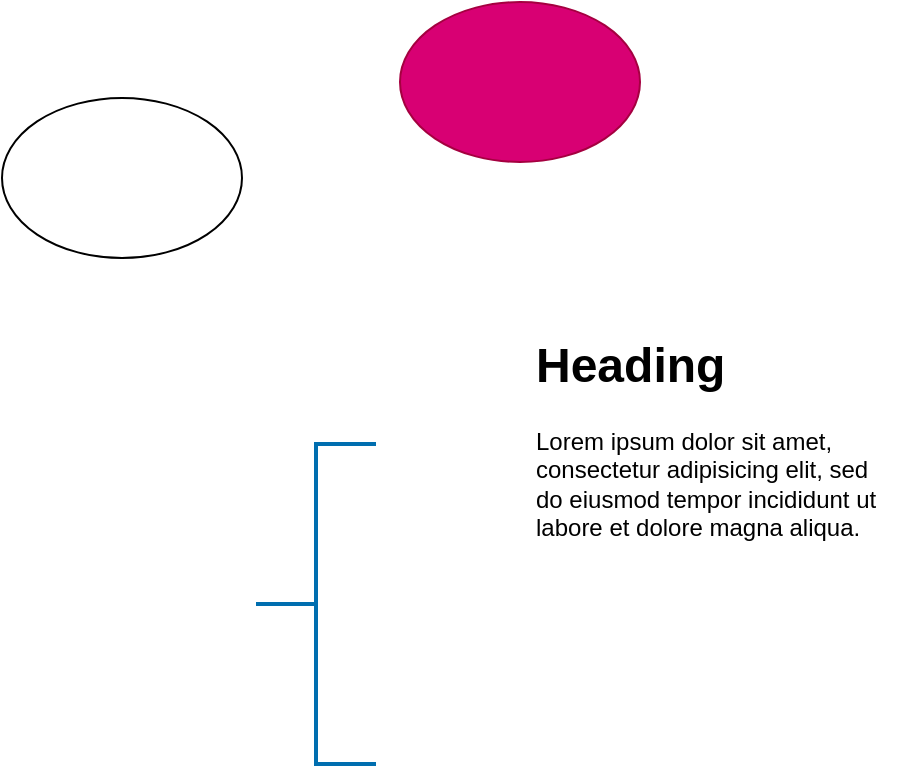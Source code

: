 <mxfile version="13.10.0" type="device"><diagram id="HL5FU7b5v3GHtU7pl1D0" name="Page-1"><mxGraphModel dx="960" dy="1660" grid="0" gridSize="10" guides="1" tooltips="1" connect="1" arrows="1" fold="1" page="1" pageScale="1" pageWidth="827" pageHeight="1169" math="0" shadow="0"><root><mxCell id="0"/><mxCell id="1" parent="0"/><mxCell id="xoODFnLUPFO7UlEcx-ut-1" value="" style="ellipse;whiteSpace=wrap;html=1;fillColor=#d80073;strokeColor=#A50040;fontColor=#ffffff;" parent="1" vertex="1"><mxGeometry x="312" y="-661" width="120" height="80" as="geometry"/></mxCell><mxCell id="9Wrrad7oVjnx4bKwL_T1-1" value="" style="strokeWidth=2;html=1;shape=mxgraph.flowchart.annotation_2;align=left;labelPosition=right;pointerEvents=1;fillColor=#1ba1e2;strokeColor=#006EAF;fontColor=#ffffff;" parent="1" vertex="1"><mxGeometry x="240" y="-440" width="60" height="160" as="geometry"/></mxCell><mxCell id="L5w4uZSqszy5Lv5xO5T8-1" value="" style="ellipse;whiteSpace=wrap;html=1;" vertex="1" parent="1"><mxGeometry x="113" y="-613" width="120" height="80" as="geometry"/></mxCell><mxCell id="L5w4uZSqszy5Lv5xO5T8-2" value="&lt;h1&gt;Heading&lt;/h1&gt;&lt;p&gt;Lorem ipsum dolor sit amet, consectetur adipisicing elit, sed do eiusmod tempor incididunt ut labore et dolore magna aliqua.&lt;/p&gt;" style="text;html=1;strokeColor=none;fillColor=none;spacing=5;spacingTop=-20;whiteSpace=wrap;overflow=hidden;rounded=0;" vertex="1" parent="1"><mxGeometry x="375" y="-499" width="190" height="120" as="geometry"/></mxCell></root></mxGraphModel></diagram></mxfile>